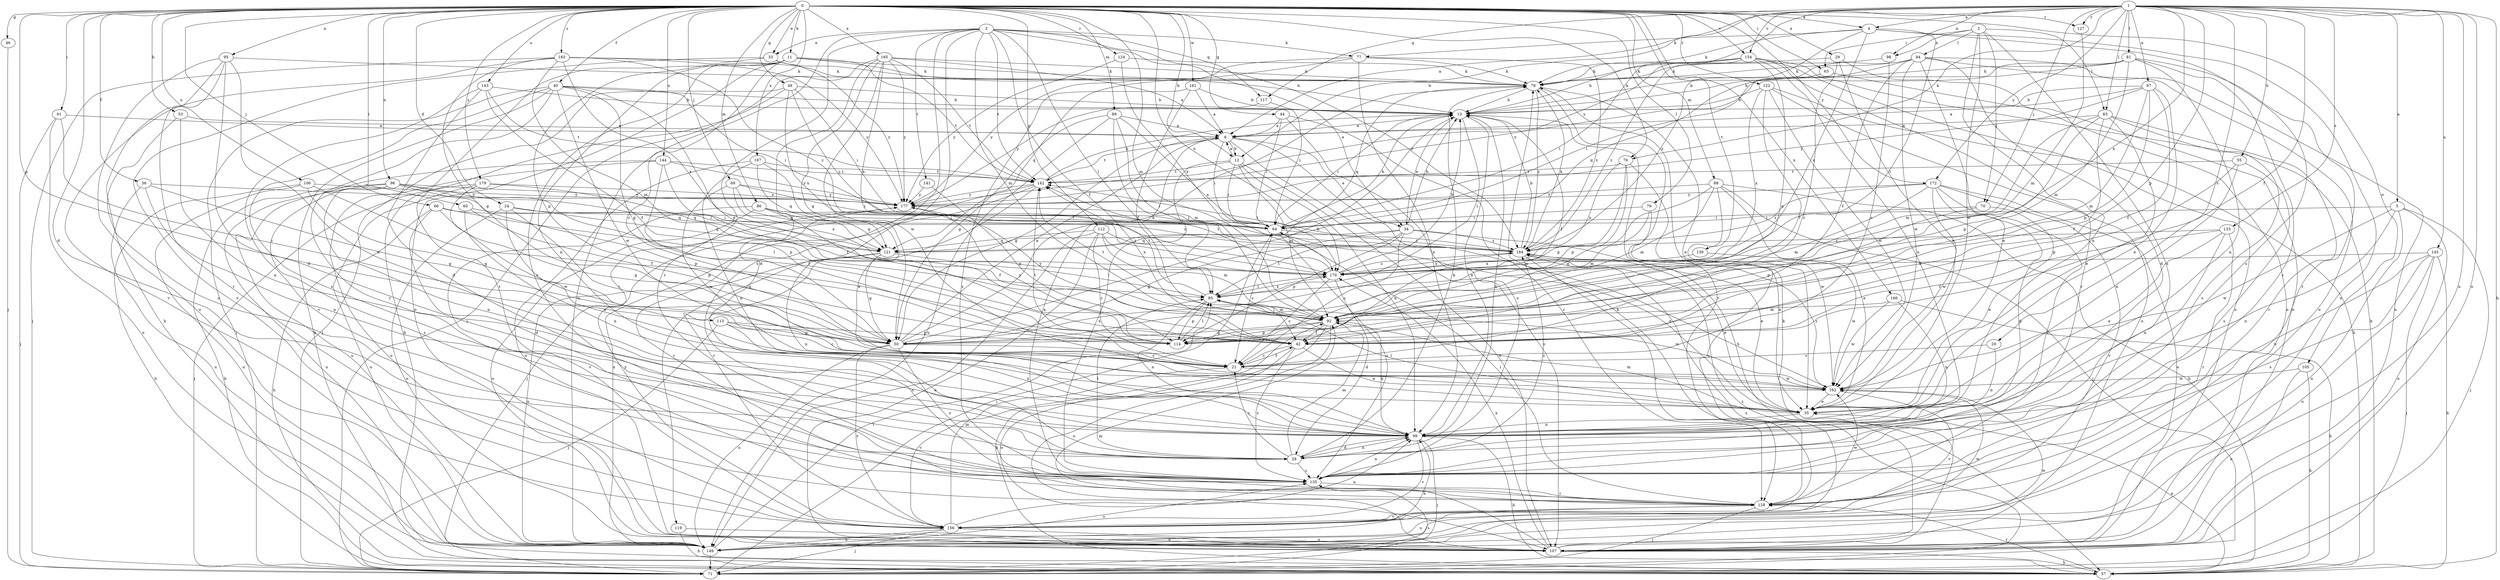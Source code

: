 strict digraph  {
0;
1;
2;
3;
4;
5;
6;
11;
12;
13;
20;
21;
24;
28;
29;
33;
34;
35;
36;
40;
42;
44;
46;
48;
50;
53;
55;
57;
60;
61;
63;
64;
66;
69;
70;
71;
76;
77;
78;
79;
81;
83;
84;
85;
86;
88;
89;
92;
95;
96;
97;
98;
99;
105;
106;
107;
112;
113;
114;
117;
119;
121;
122;
124;
127;
128;
133;
135;
139;
141;
142;
143;
144;
145;
149;
154;
156;
161;
162;
165;
166;
167;
170;
172;
177;
179;
183;
184;
0 -> 4  [label=a];
0 -> 11  [label=b];
0 -> 12  [label=b];
0 -> 24  [label=d];
0 -> 28  [label=d];
0 -> 29  [label=e];
0 -> 33  [label=e];
0 -> 36  [label=f];
0 -> 40  [label=f];
0 -> 44  [label=g];
0 -> 46  [label=g];
0 -> 48  [label=g];
0 -> 53  [label=h];
0 -> 60  [label=i];
0 -> 61  [label=i];
0 -> 63  [label=i];
0 -> 66  [label=j];
0 -> 69  [label=j];
0 -> 76  [label=k];
0 -> 79  [label=l];
0 -> 86  [label=m];
0 -> 88  [label=m];
0 -> 89  [label=m];
0 -> 92  [label=m];
0 -> 95  [label=n];
0 -> 96  [label=n];
0 -> 105  [label=o];
0 -> 106  [label=o];
0 -> 112  [label=p];
0 -> 113  [label=p];
0 -> 122  [label=r];
0 -> 124  [label=r];
0 -> 127  [label=r];
0 -> 139  [label=t];
0 -> 143  [label=u];
0 -> 144  [label=u];
0 -> 154  [label=v];
0 -> 161  [label=w];
0 -> 165  [label=x];
0 -> 166  [label=x];
0 -> 167  [label=x];
0 -> 170  [label=x];
0 -> 172  [label=y];
0 -> 179  [label=z];
0 -> 183  [label=z];
1 -> 4  [label=a];
1 -> 5  [label=a];
1 -> 6  [label=a];
1 -> 12  [label=b];
1 -> 20  [label=c];
1 -> 42  [label=f];
1 -> 55  [label=h];
1 -> 57  [label=h];
1 -> 70  [label=j];
1 -> 76  [label=k];
1 -> 81  [label=l];
1 -> 83  [label=l];
1 -> 97  [label=n];
1 -> 98  [label=n];
1 -> 107  [label=o];
1 -> 114  [label=p];
1 -> 117  [label=q];
1 -> 127  [label=r];
1 -> 133  [label=s];
1 -> 145  [label=u];
1 -> 149  [label=u];
1 -> 154  [label=v];
1 -> 170  [label=x];
1 -> 172  [label=y];
1 -> 177  [label=y];
2 -> 63  [label=i];
2 -> 70  [label=j];
2 -> 83  [label=l];
2 -> 84  [label=l];
2 -> 98  [label=n];
2 -> 99  [label=n];
2 -> 135  [label=s];
2 -> 162  [label=w];
3 -> 33  [label=e];
3 -> 34  [label=e];
3 -> 42  [label=f];
3 -> 77  [label=k];
3 -> 85  [label=l];
3 -> 92  [label=m];
3 -> 117  [label=q];
3 -> 119  [label=q];
3 -> 128  [label=r];
3 -> 135  [label=s];
3 -> 141  [label=t];
3 -> 142  [label=t];
3 -> 149  [label=u];
3 -> 184  [label=z];
4 -> 77  [label=k];
4 -> 78  [label=k];
4 -> 85  [label=l];
4 -> 135  [label=s];
4 -> 149  [label=u];
4 -> 170  [label=x];
4 -> 184  [label=z];
5 -> 64  [label=i];
5 -> 71  [label=j];
5 -> 99  [label=n];
5 -> 107  [label=o];
5 -> 149  [label=u];
5 -> 162  [label=w];
6 -> 12  [label=b];
6 -> 34  [label=e];
6 -> 50  [label=g];
6 -> 64  [label=i];
6 -> 107  [label=o];
6 -> 142  [label=t];
6 -> 162  [label=w];
11 -> 13  [label=b];
11 -> 21  [label=c];
11 -> 78  [label=k];
11 -> 99  [label=n];
11 -> 107  [label=o];
11 -> 128  [label=r];
11 -> 135  [label=s];
11 -> 142  [label=t];
12 -> 6  [label=a];
12 -> 64  [label=i];
12 -> 92  [label=m];
12 -> 99  [label=n];
12 -> 107  [label=o];
12 -> 135  [label=s];
12 -> 142  [label=t];
13 -> 6  [label=a];
13 -> 34  [label=e];
13 -> 42  [label=f];
13 -> 57  [label=h];
13 -> 64  [label=i];
13 -> 85  [label=l];
13 -> 99  [label=n];
20 -> 21  [label=c];
20 -> 99  [label=n];
21 -> 42  [label=f];
21 -> 142  [label=t];
21 -> 156  [label=v];
21 -> 162  [label=w];
24 -> 21  [label=c];
24 -> 35  [label=e];
24 -> 64  [label=i];
24 -> 107  [label=o];
24 -> 121  [label=q];
28 -> 13  [label=b];
28 -> 21  [label=c];
28 -> 78  [label=k];
28 -> 85  [label=l];
28 -> 92  [label=m];
28 -> 99  [label=n];
28 -> 135  [label=s];
28 -> 184  [label=z];
29 -> 21  [label=c];
29 -> 35  [label=e];
29 -> 78  [label=k];
29 -> 107  [label=o];
33 -> 50  [label=g];
33 -> 78  [label=k];
33 -> 156  [label=v];
33 -> 177  [label=y];
34 -> 13  [label=b];
34 -> 21  [label=c];
34 -> 35  [label=e];
34 -> 50  [label=g];
34 -> 85  [label=l];
34 -> 114  [label=p];
34 -> 121  [label=q];
34 -> 184  [label=z];
35 -> 85  [label=l];
35 -> 92  [label=m];
35 -> 99  [label=n];
36 -> 50  [label=g];
36 -> 99  [label=n];
36 -> 149  [label=u];
36 -> 177  [label=y];
40 -> 13  [label=b];
40 -> 50  [label=g];
40 -> 57  [label=h];
40 -> 64  [label=i];
40 -> 71  [label=j];
40 -> 114  [label=p];
40 -> 128  [label=r];
40 -> 135  [label=s];
40 -> 162  [label=w];
42 -> 21  [label=c];
42 -> 35  [label=e];
42 -> 107  [label=o];
42 -> 135  [label=s];
44 -> 6  [label=a];
44 -> 64  [label=i];
44 -> 128  [label=r];
44 -> 135  [label=s];
46 -> 71  [label=j];
48 -> 13  [label=b];
48 -> 57  [label=h];
48 -> 64  [label=i];
48 -> 71  [label=j];
48 -> 170  [label=x];
48 -> 184  [label=z];
50 -> 6  [label=a];
50 -> 13  [label=b];
50 -> 21  [label=c];
50 -> 78  [label=k];
50 -> 135  [label=s];
50 -> 149  [label=u];
50 -> 156  [label=v];
53 -> 6  [label=a];
53 -> 99  [label=n];
53 -> 135  [label=s];
55 -> 35  [label=e];
55 -> 114  [label=p];
55 -> 135  [label=s];
55 -> 142  [label=t];
57 -> 35  [label=e];
57 -> 128  [label=r];
60 -> 64  [label=i];
60 -> 99  [label=n];
60 -> 114  [label=p];
61 -> 6  [label=a];
61 -> 21  [label=c];
61 -> 71  [label=j];
61 -> 149  [label=u];
63 -> 107  [label=o];
63 -> 121  [label=q];
64 -> 13  [label=b];
64 -> 21  [label=c];
64 -> 35  [label=e];
64 -> 135  [label=s];
64 -> 184  [label=z];
66 -> 28  [label=d];
66 -> 50  [label=g];
66 -> 57  [label=h];
66 -> 64  [label=i];
66 -> 85  [label=l];
69 -> 64  [label=i];
69 -> 121  [label=q];
69 -> 162  [label=w];
69 -> 170  [label=x];
69 -> 177  [label=y];
70 -> 35  [label=e];
70 -> 64  [label=i];
70 -> 114  [label=p];
71 -> 64  [label=i];
71 -> 135  [label=s];
71 -> 184  [label=z];
76 -> 50  [label=g];
76 -> 114  [label=p];
76 -> 142  [label=t];
76 -> 149  [label=u];
76 -> 170  [label=x];
77 -> 78  [label=k];
77 -> 99  [label=n];
77 -> 121  [label=q];
77 -> 177  [label=y];
77 -> 184  [label=z];
78 -> 13  [label=b];
78 -> 35  [label=e];
78 -> 121  [label=q];
78 -> 128  [label=r];
78 -> 184  [label=z];
79 -> 35  [label=e];
79 -> 64  [label=i];
79 -> 92  [label=m];
81 -> 13  [label=b];
81 -> 78  [label=k];
81 -> 92  [label=m];
81 -> 99  [label=n];
81 -> 128  [label=r];
81 -> 135  [label=s];
81 -> 177  [label=y];
83 -> 6  [label=a];
83 -> 35  [label=e];
83 -> 42  [label=f];
83 -> 50  [label=g];
83 -> 92  [label=m];
83 -> 128  [label=r];
83 -> 135  [label=s];
84 -> 13  [label=b];
84 -> 28  [label=d];
84 -> 35  [label=e];
84 -> 42  [label=f];
84 -> 64  [label=i];
84 -> 78  [label=k];
84 -> 107  [label=o];
84 -> 149  [label=u];
84 -> 162  [label=w];
85 -> 92  [label=m];
85 -> 99  [label=n];
85 -> 114  [label=p];
85 -> 142  [label=t];
85 -> 162  [label=w];
85 -> 170  [label=x];
86 -> 42  [label=f];
86 -> 64  [label=i];
86 -> 107  [label=o];
86 -> 121  [label=q];
86 -> 156  [label=v];
86 -> 184  [label=z];
88 -> 35  [label=e];
88 -> 50  [label=g];
88 -> 57  [label=h];
88 -> 71  [label=j];
88 -> 92  [label=m];
88 -> 162  [label=w];
88 -> 177  [label=y];
89 -> 6  [label=a];
89 -> 50  [label=g];
89 -> 85  [label=l];
89 -> 92  [label=m];
89 -> 149  [label=u];
89 -> 170  [label=x];
92 -> 42  [label=f];
92 -> 50  [label=g];
92 -> 57  [label=h];
92 -> 85  [label=l];
92 -> 99  [label=n];
92 -> 107  [label=o];
92 -> 114  [label=p];
92 -> 142  [label=t];
92 -> 177  [label=y];
95 -> 28  [label=d];
95 -> 57  [label=h];
95 -> 78  [label=k];
95 -> 99  [label=n];
95 -> 128  [label=r];
95 -> 149  [label=u];
96 -> 42  [label=f];
96 -> 57  [label=h];
96 -> 99  [label=n];
96 -> 114  [label=p];
96 -> 121  [label=q];
96 -> 135  [label=s];
96 -> 149  [label=u];
96 -> 177  [label=y];
97 -> 6  [label=a];
97 -> 13  [label=b];
97 -> 35  [label=e];
97 -> 42  [label=f];
97 -> 92  [label=m];
97 -> 114  [label=p];
97 -> 177  [label=y];
98 -> 21  [label=c];
98 -> 78  [label=k];
99 -> 28  [label=d];
99 -> 57  [label=h];
99 -> 71  [label=j];
99 -> 156  [label=v];
105 -> 57  [label=h];
105 -> 107  [label=o];
105 -> 162  [label=w];
106 -> 42  [label=f];
106 -> 50  [label=g];
106 -> 57  [label=h];
106 -> 149  [label=u];
106 -> 177  [label=y];
107 -> 57  [label=h];
107 -> 78  [label=k];
107 -> 92  [label=m];
107 -> 170  [label=x];
107 -> 184  [label=z];
112 -> 21  [label=c];
112 -> 92  [label=m];
112 -> 107  [label=o];
112 -> 121  [label=q];
112 -> 149  [label=u];
112 -> 170  [label=x];
112 -> 184  [label=z];
113 -> 21  [label=c];
113 -> 50  [label=g];
113 -> 71  [label=j];
113 -> 99  [label=n];
113 -> 114  [label=p];
114 -> 85  [label=l];
114 -> 177  [label=y];
117 -> 64  [label=i];
117 -> 177  [label=y];
119 -> 57  [label=h];
119 -> 107  [label=o];
121 -> 50  [label=g];
121 -> 85  [label=l];
121 -> 99  [label=n];
121 -> 149  [label=u];
122 -> 13  [label=b];
122 -> 42  [label=f];
122 -> 57  [label=h];
122 -> 107  [label=o];
122 -> 162  [label=w];
122 -> 170  [label=x];
124 -> 78  [label=k];
124 -> 170  [label=x];
124 -> 177  [label=y];
127 -> 92  [label=m];
128 -> 64  [label=i];
128 -> 71  [label=j];
128 -> 149  [label=u];
128 -> 156  [label=v];
128 -> 162  [label=w];
133 -> 35  [label=e];
133 -> 42  [label=f];
133 -> 99  [label=n];
133 -> 128  [label=r];
133 -> 184  [label=z];
135 -> 6  [label=a];
135 -> 99  [label=n];
135 -> 128  [label=r];
139 -> 162  [label=w];
139 -> 170  [label=x];
141 -> 114  [label=p];
141 -> 177  [label=y];
142 -> 13  [label=b];
142 -> 71  [label=j];
142 -> 149  [label=u];
142 -> 156  [label=v];
142 -> 177  [label=y];
143 -> 13  [label=b];
143 -> 28  [label=d];
143 -> 42  [label=f];
143 -> 142  [label=t];
143 -> 156  [label=v];
144 -> 42  [label=f];
144 -> 107  [label=o];
144 -> 114  [label=p];
144 -> 142  [label=t];
144 -> 149  [label=u];
144 -> 177  [label=y];
145 -> 57  [label=h];
145 -> 71  [label=j];
145 -> 99  [label=n];
145 -> 135  [label=s];
145 -> 149  [label=u];
145 -> 170  [label=x];
149 -> 71  [label=j];
149 -> 85  [label=l];
149 -> 99  [label=n];
149 -> 135  [label=s];
149 -> 162  [label=w];
154 -> 13  [label=b];
154 -> 57  [label=h];
154 -> 64  [label=i];
154 -> 78  [label=k];
154 -> 99  [label=n];
154 -> 107  [label=o];
154 -> 114  [label=p];
154 -> 128  [label=r];
154 -> 184  [label=z];
156 -> 71  [label=j];
156 -> 78  [label=k];
156 -> 92  [label=m];
156 -> 99  [label=n];
156 -> 107  [label=o];
156 -> 149  [label=u];
156 -> 162  [label=w];
156 -> 177  [label=y];
161 -> 6  [label=a];
161 -> 13  [label=b];
161 -> 42  [label=f];
161 -> 135  [label=s];
162 -> 35  [label=e];
162 -> 156  [label=v];
162 -> 184  [label=z];
165 -> 6  [label=a];
165 -> 28  [label=d];
165 -> 50  [label=g];
165 -> 71  [label=j];
165 -> 78  [label=k];
165 -> 142  [label=t];
165 -> 162  [label=w];
165 -> 170  [label=x];
165 -> 177  [label=y];
166 -> 57  [label=h];
166 -> 92  [label=m];
166 -> 99  [label=n];
166 -> 162  [label=w];
167 -> 35  [label=e];
167 -> 99  [label=n];
167 -> 107  [label=o];
167 -> 121  [label=q];
167 -> 142  [label=t];
170 -> 13  [label=b];
170 -> 21  [label=c];
170 -> 28  [label=d];
170 -> 85  [label=l];
170 -> 142  [label=t];
170 -> 184  [label=z];
172 -> 28  [label=d];
172 -> 92  [label=m];
172 -> 107  [label=o];
172 -> 135  [label=s];
172 -> 156  [label=v];
172 -> 162  [label=w];
172 -> 177  [label=y];
172 -> 184  [label=z];
177 -> 64  [label=i];
177 -> 128  [label=r];
179 -> 71  [label=j];
179 -> 121  [label=q];
179 -> 149  [label=u];
179 -> 162  [label=w];
179 -> 177  [label=y];
183 -> 50  [label=g];
183 -> 71  [label=j];
183 -> 78  [label=k];
183 -> 92  [label=m];
183 -> 156  [label=v];
183 -> 170  [label=x];
183 -> 177  [label=y];
183 -> 184  [label=z];
184 -> 13  [label=b];
184 -> 35  [label=e];
184 -> 78  [label=k];
184 -> 128  [label=r];
184 -> 142  [label=t];
184 -> 170  [label=x];
}
